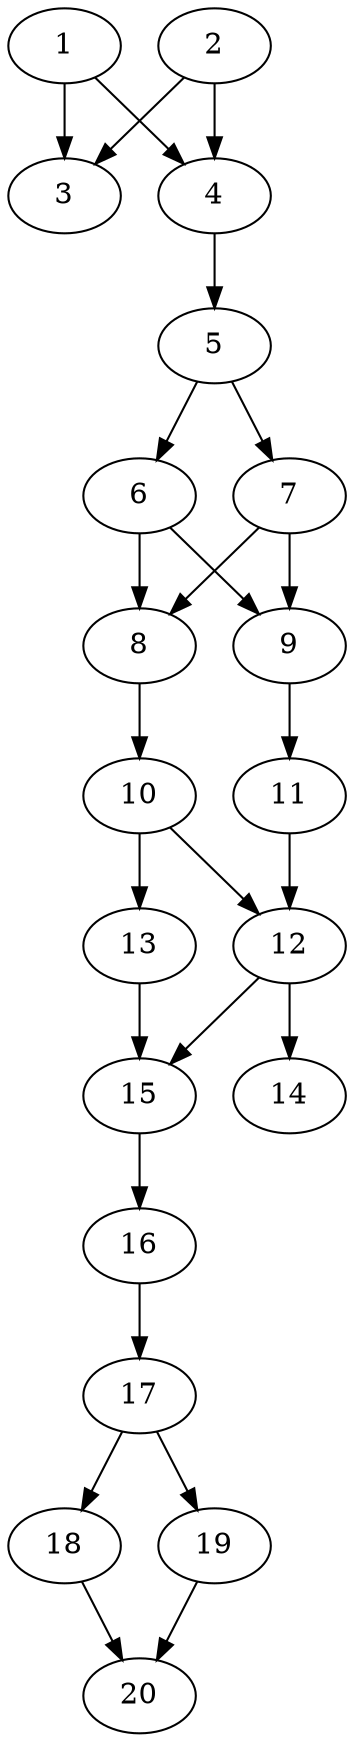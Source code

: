 // DAG automatically generated by daggen at Thu Oct  3 13:58:42 2019
// ./daggen --dot -n 20 --ccr 0.4 --fat 0.3 --regular 0.7 --density 0.7 --mindata 5242880 --maxdata 52428800 
digraph G {
  1 [size="29839360", alpha="0.13", expect_size="11935744"] 
  1 -> 3 [size ="11935744"]
  1 -> 4 [size ="11935744"]
  2 [size="65866240", alpha="0.18", expect_size="26346496"] 
  2 -> 3 [size ="26346496"]
  2 -> 4 [size ="26346496"]
  3 [size="29173760", alpha="0.12", expect_size="11669504"] 
  4 [size="109800960", alpha="0.07", expect_size="43920384"] 
  4 -> 5 [size ="43920384"]
  5 [size="34127360", alpha="0.00", expect_size="13650944"] 
  5 -> 6 [size ="13650944"]
  5 -> 7 [size ="13650944"]
  6 [size="69772800", alpha="0.18", expect_size="27909120"] 
  6 -> 8 [size ="27909120"]
  6 -> 9 [size ="27909120"]
  7 [size="84853760", alpha="0.16", expect_size="33941504"] 
  7 -> 8 [size ="33941504"]
  7 -> 9 [size ="33941504"]
  8 [size="17976320", alpha="0.07", expect_size="7190528"] 
  8 -> 10 [size ="7190528"]
  9 [size="94745600", alpha="0.03", expect_size="37898240"] 
  9 -> 11 [size ="37898240"]
  10 [size="118755840", alpha="0.16", expect_size="47502336"] 
  10 -> 12 [size ="47502336"]
  10 -> 13 [size ="47502336"]
  11 [size="117150720", alpha="0.02", expect_size="46860288"] 
  11 -> 12 [size ="46860288"]
  12 [size="76208640", alpha="0.08", expect_size="30483456"] 
  12 -> 14 [size ="30483456"]
  12 -> 15 [size ="30483456"]
  13 [size="62479360", alpha="0.19", expect_size="24991744"] 
  13 -> 15 [size ="24991744"]
  14 [size="17103360", alpha="0.13", expect_size="6841344"] 
  15 [size="59896320", alpha="0.11", expect_size="23958528"] 
  15 -> 16 [size ="23958528"]
  16 [size="62136320", alpha="0.12", expect_size="24854528"] 
  16 -> 17 [size ="24854528"]
  17 [size="48862720", alpha="0.13", expect_size="19545088"] 
  17 -> 18 [size ="19545088"]
  17 -> 19 [size ="19545088"]
  18 [size="22499840", alpha="0.04", expect_size="8999936"] 
  18 -> 20 [size ="8999936"]
  19 [size="61209600", alpha="0.09", expect_size="24483840"] 
  19 -> 20 [size ="24483840"]
  20 [size="78039040", alpha="0.17", expect_size="31215616"] 
}
